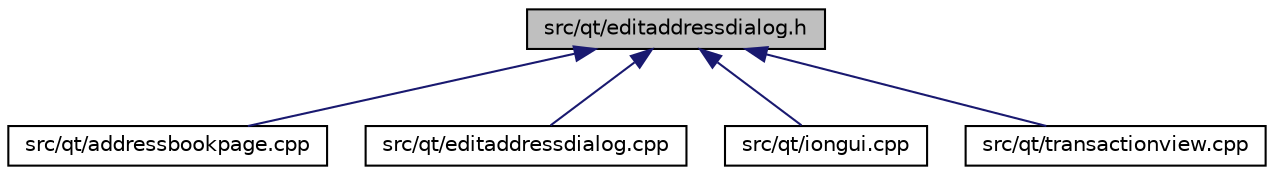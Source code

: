 digraph "src/qt/editaddressdialog.h"
{
  edge [fontname="Helvetica",fontsize="10",labelfontname="Helvetica",labelfontsize="10"];
  node [fontname="Helvetica",fontsize="10",shape=record];
  Node2 [label="src/qt/editaddressdialog.h",height=0.2,width=0.4,color="black", fillcolor="grey75", style="filled", fontcolor="black"];
  Node2 -> Node3 [dir="back",color="midnightblue",fontsize="10",style="solid",fontname="Helvetica"];
  Node3 [label="src/qt/addressbookpage.cpp",height=0.2,width=0.4,color="black", fillcolor="white", style="filled",URL="$addressbookpage_8cpp.html"];
  Node2 -> Node4 [dir="back",color="midnightblue",fontsize="10",style="solid",fontname="Helvetica"];
  Node4 [label="src/qt/editaddressdialog.cpp",height=0.2,width=0.4,color="black", fillcolor="white", style="filled",URL="$editaddressdialog_8cpp.html"];
  Node2 -> Node5 [dir="back",color="midnightblue",fontsize="10",style="solid",fontname="Helvetica"];
  Node5 [label="src/qt/iongui.cpp",height=0.2,width=0.4,color="black", fillcolor="white", style="filled",URL="$iongui_8cpp.html"];
  Node2 -> Node6 [dir="back",color="midnightblue",fontsize="10",style="solid",fontname="Helvetica"];
  Node6 [label="src/qt/transactionview.cpp",height=0.2,width=0.4,color="black", fillcolor="white", style="filled",URL="$transactionview_8cpp.html"];
}
